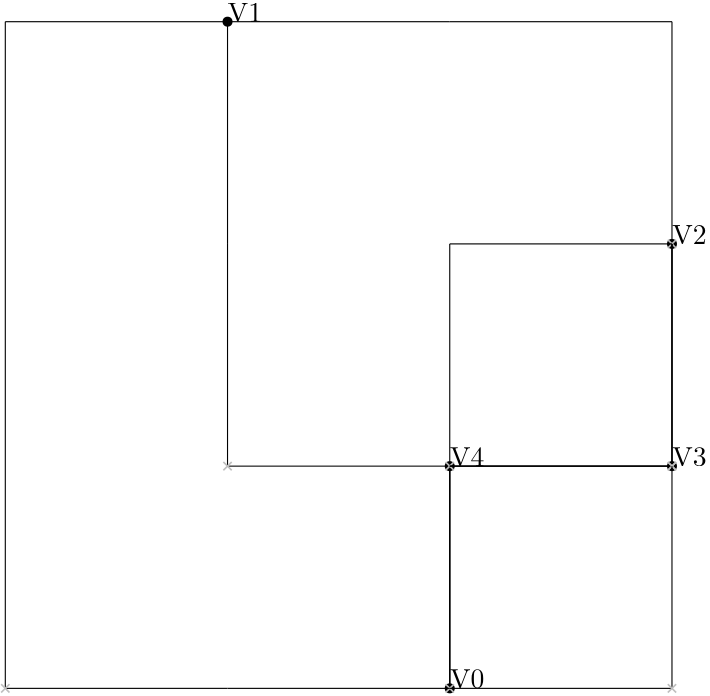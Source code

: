 <?xml version="1.0"?>
    <!DOCTYPE ipe SYSTEM "ipe.dtd">
    <ipe version="70005" creator="Ipe 7.1.4">
    <info created="D:20131106154934" modified="D:20131106160041"/>
    <preamble>\usepackage[english]{babel}</preamble>
    <ipestyle name="basic">
    <symbol name="arrow/arc(spx)">
    <path stroke="sym-stroke" fill="sym-stroke" pen="sym-pen">
    0 0 m
    -1 0.333 l
    -1 -0.333 l
    h
    </path>
    </symbol>
    <symbol name="arrow/farc(spx)">
    <path stroke="sym-stroke" fill="white" pen="sym-pen">
    0 0 m
    -1 0.333 l
    -1 -0.333 l
    h
    </path>
    </symbol>
    <symbol name="mark/circle(sx)" transformations="translations">
    <path fill="sym-stroke">
    0.6 0 0 0.6 0 0 e
    0.4 0 0 0.4 0 0 e
    </path>
    </symbol>
    <symbol name="mark/disk(sx)" transformations="translations">
    <path fill="sym-stroke">
    0.6 0 0 0.6 0 0 e
    </path>
    </symbol>
    <symbol name="mark/fdisk(sfx)" transformations="translations">
    <group>
    <path fill="sym-fill">
    0.5 0 0 0.5 0 0 e
    </path>
    <path fill="sym-stroke" fillrule="eofill">
    0.6 0 0 0.6 0 0 e
    0.4 0 0 0.4 0 0 e
    </path>
    </group>
    </symbol>
    <symbol name="mark/box(sx)" transformations="translations">
    <path fill="sym-stroke" fillrule="eofill">
    -0.6 -0.6 m
    0.6 -0.6 l
    0.6 0.6 l
    -0.6 0.6 l
    h
    -0.4 -0.4 m
    0.4 -0.4 l
    0.4 0.4 l
    -0.4 0.4 l
    h
    </path>
    </symbol>
    <symbol name="mark/square(sx)" transformations="translations">
    <path fill="sym-stroke">
    -0.6 -0.6 m
    0.6 -0.6 l
    0.6 0.6 l
    -0.6 0.6 l
    h
    </path>
    </symbol>
    <symbol name="mark/fsquare(sfx)" transformations="translations">
    <group>
    <path fill="sym-fill">
    -0.5 -0.5 m
    0.5 -0.5 l
    0.5 0.5 l
    -0.5 0.5 l
    h
    </path>
    <path fill="sym-stroke" fillrule="eofill">
    -0.6 -0.6 m
    0.6 -0.6 l
    0.6 0.6 l
    -0.6 0.6 l
    h
    -0.4 -0.4 m
    0.4 -0.4 l
    0.4 0.4 l
    -0.4 0.4 l
    h
    </path>
    </group>
    </symbol>
    <symbol name="mark/cross(sx)" transformations="translations">
    <group>
    <path fill="sym-stroke">
    -0.43 -0.57 m
    0.57 0.43 l
    0.43 0.57 l
    -0.57 -0.43 l
    h
    </path>
    <path fill="sym-stroke">
    -0.43 0.57 m
    0.57 -0.43 l
    0.43 -0.57 l
    -0.57 0.43 l
    h
    </path>
    </group>
    </symbol>
    <symbol name="arrow/fnormal(spx)">
    <path stroke="sym-stroke" fill="white" pen="sym-pen">
    0 0 m
    -1 0.333 l
    -1 -0.333 l
    h
    </path>
    </symbol>
    <symbol name="arrow/pointed(spx)">
    <path stroke="sym-stroke" fill="sym-stroke" pen="sym-pen">
    0 0 m
    -1 0.333 l
    -0.8 0 l
    -1 -0.333 l
    h
    </path>
    </symbol>
    <symbol name="arrow/fpointed(spx)">
    <path stroke="sym-stroke" fill="white" pen="sym-pen">
    0 0 m
    -1 0.333 l
    -0.8 0 l
    -1 -0.333 l
    h
    </path>
    </symbol>
    <symbol name="arrow/linear(spx)">
    <path stroke="sym-stroke" pen="sym-pen">
    -1 0.333 m
    0 0 l
    -1 -0.333 l
    </path>
    </symbol>
    <symbol name="arrow/fdouble(spx)">
    <path stroke="sym-stroke" fill="white" pen="sym-pen">
    0 0 m
    -1 0.333 l
    -1 -0.333 l
    h
    -1 0 m
    -2 0.333 l
    -2 -0.333 l
    h
    </path>
    </symbol>
    <symbol name="arrow/double(spx)">
    <path stroke="sym-stroke" fill="sym-stroke" pen="sym-pen">
    0 0 m
    -1 0.333 l
    -1 -0.333 l
    h
    -1 0 m
    -2 0.333 l
    -2 -0.333 l
    h
    </path>
    </symbol>
    <pen name="heavier" value="0.8"/>
    <pen name="fat" value="1.2"/>
    <pen name="ultrafat" value="2"/>
    <symbolsize name="large" value="5"/>
    <symbolsize name="small" value="2"/>
    <symbolsize name="tiny" value="1.1"/>
    <arrowsize name="large" value="10"/>
    <arrowsize name="small" value="5"/>
    <arrowsize name="tiny" value="3"/>
    <color name="red" value="1 0 0"/>
    <color name="green" value="0 1 0"/>
    <color name="blue" value="0 0 1"/>
    <color name="yellow" value="1 1 0"/>
    <color name="orange" value="1 0.647 0"/>
    <color name="gold" value="1 0.843 0"/>
    <color name="purple" value="0.627 0.125 0.941"/>
    <color name="gray" value="0.745"/>
    <color name="brown" value="0.647 0.165 0.165"/>
    <color name="navy" value="0 0 0.502"/>
    <color name="pink" value="1 0.753 0.796"/>
    <color name="seagreen" value="0.18 0.545 0.341"/>
    <color name="turquoise" value="0.251 0.878 0.816"/>
    <color name="violet" value="0.933 0.51 0.933"/>
    <color name="darkblue" value="0 0 0.545"/>
    <color name="darkcyan" value="0 0.545 0.545"/>
    <color name="darkgray" value="0.663"/>
    <color name="darkgreen" value="0 0.392 0"/>
    <color name="darkmagenta" value="0.545 0 0.545"/>
    <color name="darkorange" value="1 0.549 0"/>
    <color name="darkred" value="0.545 0 0"/>
    <color name="lightblue" value="0.678 0.847 0.902"/>
    <color name="lightcyan" value="0.878 1 1"/>
    <color name="lightgray" value="0.827"/>
    <color name="lightgreen" value="0.565 0.933 0.565"/>
    <color name="lightyellow" value="1 1 0.878"/>
    <dashstyle name="dashed" value="[4] 0"/>
    <dashstyle name="dotted" value="[1 3] 0"/>
    <dashstyle name="dash dotted" value="[4 2 1 2] 0"/>
    <dashstyle name="dash dot dotted" value="[4 2 1 2 1 2] 0"/>
    <textsize name="large" value="\large"/>
    <textsize name="Large" value="\Large"/>
    <textsize name="LARGE" value="\LARGE"/>
    <textsize name="huge" value="\huge"/>
    <textsize name="Huge" value="\Huge"/>
    <textsize name="small" value="\small"/>
    <textsize name="footnote" value="\footnotesize"/>
    <textsize name="tiny" value="\tiny"/>
    <textstyle name="center" begin="\begin{center}" end="\end{center}"/>
    <textstyle name="itemize" begin="\begin{itemize}" end="\end{itemize}"/>
    <textstyle name="item" begin="\begin{itemize}\item{}" end="\end{itemize}"/>
    <gridsize name="4 pts" value="4"/>
    <gridsize name="8 pts (~3 mm)" value="8"/>
    <gridsize name="16 pts (~6 mm)" value="16"/>
    <gridsize name="32 pts (~12 mm)" value="32"/>
    <gridsize name="10 pts (~3.5 mm)" value="10"/>
    <gridsize name="20 pts (~7 mm)" value="20"/>
    <gridsize name="14 pts (~5 mm)" value="14"/>
    <gridsize name="28 pts (~10 mm)" value="28"/>
    <gridsize name="56 pts (~20 mm)" value="56"/>
    <anglesize name="90 deg" value="90"/>
    <anglesize name="60 deg" value="60"/>
    <anglesize name="45 deg" value="45"/>
    <anglesize name="30 deg" value="30"/>
    <anglesize name="22.5 deg" value="22.5"/>
    <tiling name="falling" angle="-60" step="4" width="1"/>
    <tiling name="rising" angle="30" step="4" width="1"/>
    <layout paper="1000 1000" origin="0 0" frame="1000 1000" skip="32" crop="yes"/>
    </ipestyle>
    <page>
    <layer name="alpha"/>
    <view layers="alpha" active="alpha"/>
<use name="mark/disk(sx)" pos="460 550" size="normal" stroke="black"/>
<text transformations="translations" pos="460 550" stroke="black" type="label" width="190" height="10" depth="0" valign="baseline" size="normal">V0</text><use name="mark/disk(sx)" pos="380 790" size="normal" stroke="black"/>
<text transformations="translations" pos="380 790" stroke="black" type="label" width="190" height="10" depth="0" valign="baseline" size="normal">V1</text><use name="mark/disk(sx)" pos="540 710" size="normal" stroke="black"/>
<text transformations="translations" pos="540 710" stroke="black" type="label" width="190" height="10" depth="0" valign="baseline" size="normal">V2</text><use name="mark/disk(sx)" pos="540 630" size="normal" stroke="black"/>
<text transformations="translations" pos="540 630" stroke="black" type="label" width="190" height="10" depth="0" valign="baseline" size="normal">V3</text><use name="mark/disk(sx)" pos="460 630" size="normal" stroke="black"/>
<text transformations="translations" pos="460 630" stroke="black" type="label" width="190" height="10" depth="0" valign="baseline" size="normal">V4</text><path stroke="black" pen="normal" dash="normal">
 380 790 m
 380 710 l
 </path>
<path stroke="black" pen="normal" dash="normal">
 380 710 m
 380 710 l
 </path>
<path stroke="black" pen="normal" dash="normal">
 460 630 m
 380 630 l
 </path>
<path stroke="black" pen="normal" dash="normal">
 380 630 m
 380 630 l
 </path>
<path stroke="black" pen="normal" dash="normal">
 380 710 m
 380 630 l
 </path>
<use name="mark/cross(sx)" pos="380 630" size="normal" stroke="gray"/>
<path stroke="black" pen="normal" dash="normal">
 380 790 m
 460 790 l
 </path>
<path stroke="black" pen="normal" dash="normal">
 460 790 m
 540 790 l
 </path>
<path stroke="black" pen="normal" dash="normal">
 540 710 m
 540 790 l
 </path>
<path stroke="black" pen="normal" dash="normal">
 540 790 m
 540 790 l
 </path>
<path stroke="black" pen="normal" dash="normal">
 540 790 m
 540 790 l
 </path>
<use name="mark/cross(sx)" pos="540 710" size="normal" stroke="gray"/>
<path stroke="black" pen="normal" dash="normal">
 460 550 m
 460 630 l
 </path>
<path stroke="black" pen="normal" dash="normal">
 460 630 m
 460 630 l
 </path>
<path stroke="black" pen="normal" dash="normal">
 460 630 m
 460 550 l
 </path>
<path stroke="black" pen="normal" dash="normal">
 460 550 m
 460 550 l
 </path>
<path stroke="black" pen="normal" dash="normal">
 460 630 m
 460 550 l
 </path>
<use name="mark/cross(sx)" pos="460 550" size="normal" stroke="gray"/>
<path stroke="black" pen="normal" dash="normal">
 540 710 m
 460 710 l
 </path>
<path stroke="black" pen="normal" dash="normal">
 460 710 m
 460 710 l
 </path>
<path stroke="black" pen="normal" dash="normal">
 460 630 m
 460 710 l
 </path>
<path stroke="black" pen="normal" dash="normal">
 460 710 m
 460 710 l
 </path>
<path stroke="black" pen="normal" dash="normal">
 460 710 m
 460 710 l
 </path>
<use name="mark/cross(sx)" pos="460 630" size="normal" stroke="gray"/>
<path stroke="black" pen="normal" dash="normal">
 540 710 m
 540 630 l
 </path>
<path stroke="black" pen="normal" dash="normal">
 540 630 m
 540 630 l
 </path>
<path stroke="black" pen="normal" dash="normal">
 540 630 m
 540 710 l
 </path>
<path stroke="black" pen="normal" dash="normal">
 540 710 m
 540 710 l
 </path>
<path stroke="black" pen="normal" dash="normal">
 540 630 m
 540 710 l
 </path>
<use name="mark/cross(sx)" pos="540 630" size="normal" stroke="gray"/>
<path stroke="black" pen="normal" dash="normal">
 460 550 m
 380 550 l
 </path>
<path stroke="black" pen="normal" dash="normal">
 380 550 m
 300 550 l
 </path>
<path stroke="black" pen="normal" dash="normal">
 380 790 m
 300 790 l
 </path>
<path stroke="black" pen="normal" dash="normal">
 300 790 m
 300 790 l
 </path>
<path stroke="black" pen="normal" dash="normal">
 300 550 m
 300 790 l
 </path>
<use name="mark/cross(sx)" pos="300 550" size="normal" stroke="gray"/>
<path stroke="black" pen="normal" dash="normal">
 540 630 m
 460 630 l
 </path>
<path stroke="black" pen="normal" dash="normal">
 460 630 m
 540 630 l
 </path>
<path stroke="black" pen="normal" dash="normal">
 460 630 m
 540 630 l
 </path>
<path stroke="black" pen="normal" dash="normal">
 540 630 m
 540 630 l
 </path>
<path stroke="black" pen="normal" dash="normal">
 540 630 m
 540 630 l
 </path>
<use name="mark/cross(sx)" pos="540 630" size="normal" stroke="gray"/>
<path stroke="black" pen="normal" dash="normal">
 540 630 m
 540 550 l
 </path>
<path stroke="black" pen="normal" dash="normal">
 540 550 m
 540 550 l
 </path>
<path stroke="black" pen="normal" dash="normal">
 460 550 m
 540 550 l
 </path>
<path stroke="black" pen="normal" dash="normal">
 540 550 m
 540 550 l
 </path>
<path stroke="black" pen="normal" dash="normal">
 540 550 m
 540 550 l
 </path>
<use name="mark/cross(sx)" pos="540 550" size="normal" stroke="gray"/>
</page>
</ipe>
